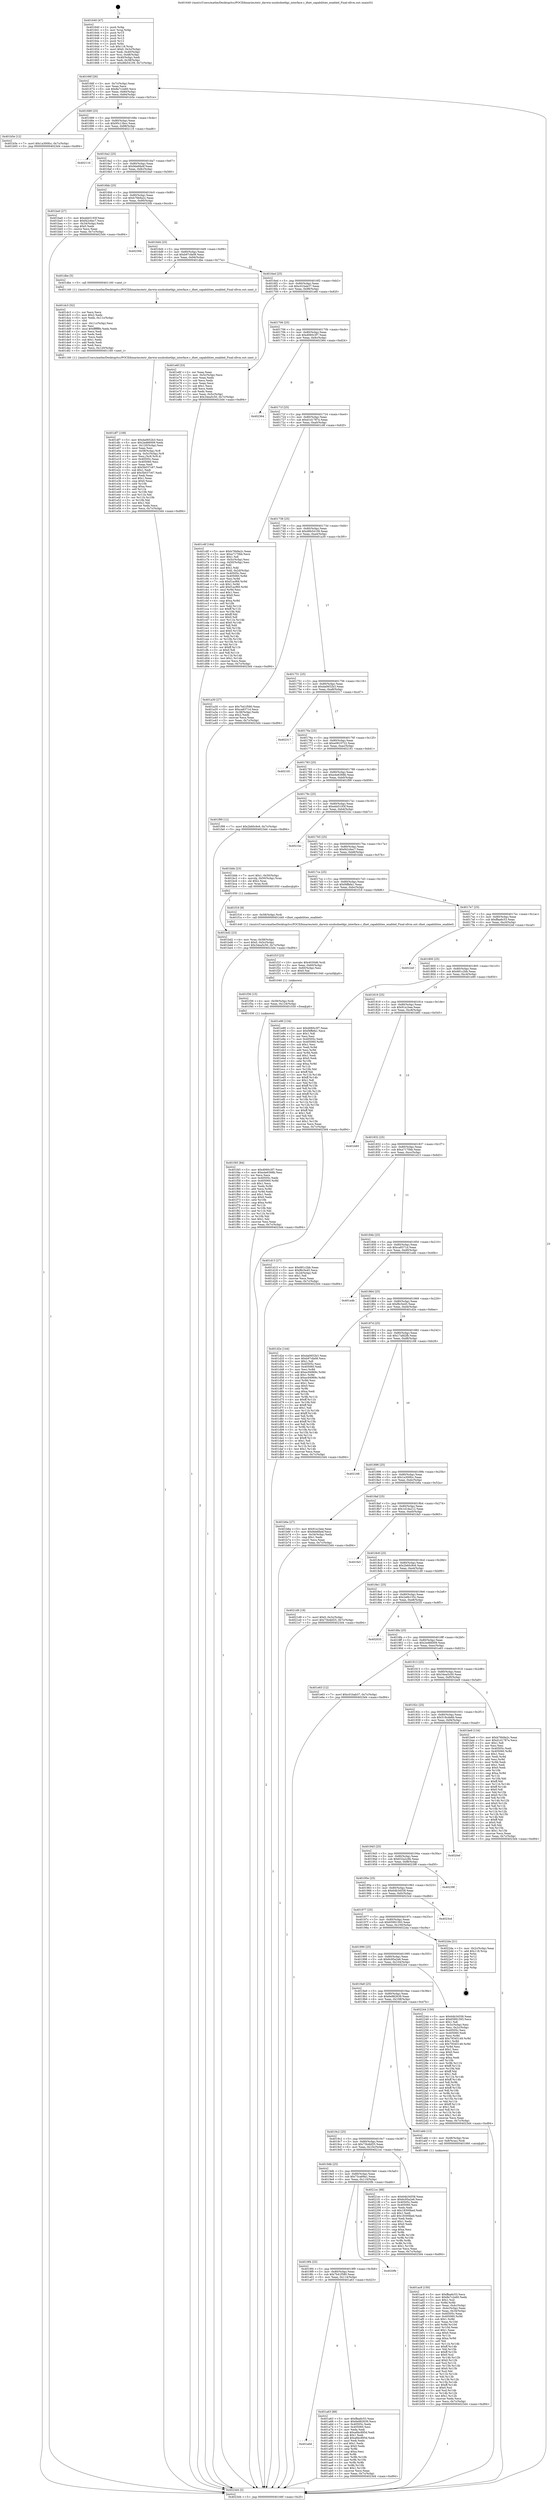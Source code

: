 digraph "0x401640" {
  label = "0x401640 (/mnt/c/Users/mathe/Desktop/tcc/POCII/binaries/extr_darwin-xnubsdnetkpi_interface.c_ifnet_capabilities_enabled_Final-ollvm.out::main(0))"
  labelloc = "t"
  node[shape=record]

  Entry [label="",width=0.3,height=0.3,shape=circle,fillcolor=black,style=filled]
  "0x40166f" [label="{
     0x40166f [26]\l
     | [instrs]\l
     &nbsp;&nbsp;0x40166f \<+3\>: mov -0x7c(%rbp),%eax\l
     &nbsp;&nbsp;0x401672 \<+2\>: mov %eax,%ecx\l
     &nbsp;&nbsp;0x401674 \<+6\>: sub $0x8e7c2e60,%ecx\l
     &nbsp;&nbsp;0x40167a \<+3\>: mov %eax,-0x80(%rbp)\l
     &nbsp;&nbsp;0x40167d \<+6\>: mov %ecx,-0x84(%rbp)\l
     &nbsp;&nbsp;0x401683 \<+6\>: je 0000000000401b5e \<main+0x51e\>\l
  }"]
  "0x401b5e" [label="{
     0x401b5e [12]\l
     | [instrs]\l
     &nbsp;&nbsp;0x401b5e \<+7\>: movl $0x1a300fcc,-0x7c(%rbp)\l
     &nbsp;&nbsp;0x401b65 \<+5\>: jmp 00000000004023d4 \<main+0xd94\>\l
  }"]
  "0x401689" [label="{
     0x401689 [25]\l
     | [instrs]\l
     &nbsp;&nbsp;0x401689 \<+5\>: jmp 000000000040168e \<main+0x4e\>\l
     &nbsp;&nbsp;0x40168e \<+3\>: mov -0x80(%rbp),%eax\l
     &nbsp;&nbsp;0x401691 \<+5\>: sub $0x95c13bcc,%eax\l
     &nbsp;&nbsp;0x401696 \<+6\>: mov %eax,-0x88(%rbp)\l
     &nbsp;&nbsp;0x40169c \<+6\>: je 0000000000402116 \<main+0xad6\>\l
  }"]
  Exit [label="",width=0.3,height=0.3,shape=circle,fillcolor=black,style=filled,peripheries=2]
  "0x402116" [label="{
     0x402116\l
  }", style=dashed]
  "0x4016a2" [label="{
     0x4016a2 [25]\l
     | [instrs]\l
     &nbsp;&nbsp;0x4016a2 \<+5\>: jmp 00000000004016a7 \<main+0x67\>\l
     &nbsp;&nbsp;0x4016a7 \<+3\>: mov -0x80(%rbp),%eax\l
     &nbsp;&nbsp;0x4016aa \<+5\>: sub $0x9de6fa4f,%eax\l
     &nbsp;&nbsp;0x4016af \<+6\>: mov %eax,-0x8c(%rbp)\l
     &nbsp;&nbsp;0x4016b5 \<+6\>: je 0000000000401ba0 \<main+0x560\>\l
  }"]
  "0x401f45" [label="{
     0x401f45 [84]\l
     | [instrs]\l
     &nbsp;&nbsp;0x401f45 \<+5\>: mov $0xd060c3f7,%eax\l
     &nbsp;&nbsp;0x401f4a \<+5\>: mov $0xe4e6368b,%esi\l
     &nbsp;&nbsp;0x401f4f \<+2\>: xor %ecx,%ecx\l
     &nbsp;&nbsp;0x401f51 \<+7\>: mov 0x40505c,%edx\l
     &nbsp;&nbsp;0x401f58 \<+8\>: mov 0x405060,%r8d\l
     &nbsp;&nbsp;0x401f60 \<+3\>: sub $0x1,%ecx\l
     &nbsp;&nbsp;0x401f63 \<+3\>: mov %edx,%r9d\l
     &nbsp;&nbsp;0x401f66 \<+3\>: add %ecx,%r9d\l
     &nbsp;&nbsp;0x401f69 \<+4\>: imul %r9d,%edx\l
     &nbsp;&nbsp;0x401f6d \<+3\>: and $0x1,%edx\l
     &nbsp;&nbsp;0x401f70 \<+3\>: cmp $0x0,%edx\l
     &nbsp;&nbsp;0x401f73 \<+4\>: sete %r10b\l
     &nbsp;&nbsp;0x401f77 \<+4\>: cmp $0xa,%r8d\l
     &nbsp;&nbsp;0x401f7b \<+4\>: setl %r11b\l
     &nbsp;&nbsp;0x401f7f \<+3\>: mov %r10b,%bl\l
     &nbsp;&nbsp;0x401f82 \<+3\>: and %r11b,%bl\l
     &nbsp;&nbsp;0x401f85 \<+3\>: xor %r11b,%r10b\l
     &nbsp;&nbsp;0x401f88 \<+3\>: or %r10b,%bl\l
     &nbsp;&nbsp;0x401f8b \<+3\>: test $0x1,%bl\l
     &nbsp;&nbsp;0x401f8e \<+3\>: cmovne %esi,%eax\l
     &nbsp;&nbsp;0x401f91 \<+3\>: mov %eax,-0x7c(%rbp)\l
     &nbsp;&nbsp;0x401f94 \<+5\>: jmp 00000000004023d4 \<main+0xd94\>\l
  }"]
  "0x401ba0" [label="{
     0x401ba0 [27]\l
     | [instrs]\l
     &nbsp;&nbsp;0x401ba0 \<+5\>: mov $0xebb5193f,%eax\l
     &nbsp;&nbsp;0x401ba5 \<+5\>: mov $0xf42c6ec7,%ecx\l
     &nbsp;&nbsp;0x401baa \<+3\>: mov -0x34(%rbp),%edx\l
     &nbsp;&nbsp;0x401bad \<+3\>: cmp $0x0,%edx\l
     &nbsp;&nbsp;0x401bb0 \<+3\>: cmove %ecx,%eax\l
     &nbsp;&nbsp;0x401bb3 \<+3\>: mov %eax,-0x7c(%rbp)\l
     &nbsp;&nbsp;0x401bb6 \<+5\>: jmp 00000000004023d4 \<main+0xd94\>\l
  }"]
  "0x4016bb" [label="{
     0x4016bb [25]\l
     | [instrs]\l
     &nbsp;&nbsp;0x4016bb \<+5\>: jmp 00000000004016c0 \<main+0x80\>\l
     &nbsp;&nbsp;0x4016c0 \<+3\>: mov -0x80(%rbp),%eax\l
     &nbsp;&nbsp;0x4016c3 \<+5\>: sub $0xb76b9a2c,%eax\l
     &nbsp;&nbsp;0x4016c8 \<+6\>: mov %eax,-0x90(%rbp)\l
     &nbsp;&nbsp;0x4016ce \<+6\>: je 000000000040230b \<main+0xccb\>\l
  }"]
  "0x401f36" [label="{
     0x401f36 [15]\l
     | [instrs]\l
     &nbsp;&nbsp;0x401f36 \<+4\>: mov -0x58(%rbp),%rdi\l
     &nbsp;&nbsp;0x401f3a \<+6\>: mov %eax,-0x124(%rbp)\l
     &nbsp;&nbsp;0x401f40 \<+5\>: call 0000000000401030 \<free@plt\>\l
     | [calls]\l
     &nbsp;&nbsp;0x401030 \{1\} (unknown)\l
  }"]
  "0x40230b" [label="{
     0x40230b\l
  }", style=dashed]
  "0x4016d4" [label="{
     0x4016d4 [25]\l
     | [instrs]\l
     &nbsp;&nbsp;0x4016d4 \<+5\>: jmp 00000000004016d9 \<main+0x99\>\l
     &nbsp;&nbsp;0x4016d9 \<+3\>: mov -0x80(%rbp),%eax\l
     &nbsp;&nbsp;0x4016dc \<+5\>: sub $0xb97cfa08,%eax\l
     &nbsp;&nbsp;0x4016e1 \<+6\>: mov %eax,-0x94(%rbp)\l
     &nbsp;&nbsp;0x4016e7 \<+6\>: je 0000000000401dbe \<main+0x77e\>\l
  }"]
  "0x401f1f" [label="{
     0x401f1f [23]\l
     | [instrs]\l
     &nbsp;&nbsp;0x401f1f \<+10\>: movabs $0x4030d6,%rdi\l
     &nbsp;&nbsp;0x401f29 \<+3\>: mov %eax,-0x60(%rbp)\l
     &nbsp;&nbsp;0x401f2c \<+3\>: mov -0x60(%rbp),%esi\l
     &nbsp;&nbsp;0x401f2f \<+2\>: mov $0x0,%al\l
     &nbsp;&nbsp;0x401f31 \<+5\>: call 0000000000401040 \<printf@plt\>\l
     | [calls]\l
     &nbsp;&nbsp;0x401040 \{1\} (unknown)\l
  }"]
  "0x401dbe" [label="{
     0x401dbe [5]\l
     | [instrs]\l
     &nbsp;&nbsp;0x401dbe \<+5\>: call 0000000000401160 \<next_i\>\l
     | [calls]\l
     &nbsp;&nbsp;0x401160 \{1\} (/mnt/c/Users/mathe/Desktop/tcc/POCII/binaries/extr_darwin-xnubsdnetkpi_interface.c_ifnet_capabilities_enabled_Final-ollvm.out::next_i)\l
  }"]
  "0x4016ed" [label="{
     0x4016ed [25]\l
     | [instrs]\l
     &nbsp;&nbsp;0x4016ed \<+5\>: jmp 00000000004016f2 \<main+0xb2\>\l
     &nbsp;&nbsp;0x4016f2 \<+3\>: mov -0x80(%rbp),%eax\l
     &nbsp;&nbsp;0x4016f5 \<+5\>: sub $0xc01bab37,%eax\l
     &nbsp;&nbsp;0x4016fa \<+6\>: mov %eax,-0x98(%rbp)\l
     &nbsp;&nbsp;0x401700 \<+6\>: je 0000000000401e6f \<main+0x82f\>\l
  }"]
  "0x401df7" [label="{
     0x401df7 [108]\l
     | [instrs]\l
     &nbsp;&nbsp;0x401df7 \<+5\>: mov $0xda0652b3,%ecx\l
     &nbsp;&nbsp;0x401dfc \<+5\>: mov $0x2ed66009,%edx\l
     &nbsp;&nbsp;0x401e01 \<+6\>: mov -0x120(%rbp),%esi\l
     &nbsp;&nbsp;0x401e07 \<+3\>: imul %eax,%esi\l
     &nbsp;&nbsp;0x401e0a \<+4\>: mov -0x58(%rbp),%r8\l
     &nbsp;&nbsp;0x401e0e \<+4\>: movslq -0x5c(%rbp),%r9\l
     &nbsp;&nbsp;0x401e12 \<+4\>: mov %esi,(%r8,%r9,4)\l
     &nbsp;&nbsp;0x401e16 \<+7\>: mov 0x40505c,%eax\l
     &nbsp;&nbsp;0x401e1d \<+7\>: mov 0x405060,%esi\l
     &nbsp;&nbsp;0x401e24 \<+2\>: mov %eax,%edi\l
     &nbsp;&nbsp;0x401e26 \<+6\>: sub $0x5b037c67,%edi\l
     &nbsp;&nbsp;0x401e2c \<+3\>: sub $0x1,%edi\l
     &nbsp;&nbsp;0x401e2f \<+6\>: add $0x5b037c67,%edi\l
     &nbsp;&nbsp;0x401e35 \<+3\>: imul %edi,%eax\l
     &nbsp;&nbsp;0x401e38 \<+3\>: and $0x1,%eax\l
     &nbsp;&nbsp;0x401e3b \<+3\>: cmp $0x0,%eax\l
     &nbsp;&nbsp;0x401e3e \<+4\>: sete %r10b\l
     &nbsp;&nbsp;0x401e42 \<+3\>: cmp $0xa,%esi\l
     &nbsp;&nbsp;0x401e45 \<+4\>: setl %r11b\l
     &nbsp;&nbsp;0x401e49 \<+3\>: mov %r10b,%bl\l
     &nbsp;&nbsp;0x401e4c \<+3\>: and %r11b,%bl\l
     &nbsp;&nbsp;0x401e4f \<+3\>: xor %r11b,%r10b\l
     &nbsp;&nbsp;0x401e52 \<+3\>: or %r10b,%bl\l
     &nbsp;&nbsp;0x401e55 \<+3\>: test $0x1,%bl\l
     &nbsp;&nbsp;0x401e58 \<+3\>: cmovne %edx,%ecx\l
     &nbsp;&nbsp;0x401e5b \<+3\>: mov %ecx,-0x7c(%rbp)\l
     &nbsp;&nbsp;0x401e5e \<+5\>: jmp 00000000004023d4 \<main+0xd94\>\l
  }"]
  "0x401e6f" [label="{
     0x401e6f [33]\l
     | [instrs]\l
     &nbsp;&nbsp;0x401e6f \<+2\>: xor %eax,%eax\l
     &nbsp;&nbsp;0x401e71 \<+3\>: mov -0x5c(%rbp),%ecx\l
     &nbsp;&nbsp;0x401e74 \<+2\>: mov %eax,%edx\l
     &nbsp;&nbsp;0x401e76 \<+2\>: sub %ecx,%edx\l
     &nbsp;&nbsp;0x401e78 \<+2\>: mov %eax,%ecx\l
     &nbsp;&nbsp;0x401e7a \<+3\>: sub $0x1,%ecx\l
     &nbsp;&nbsp;0x401e7d \<+2\>: add %ecx,%edx\l
     &nbsp;&nbsp;0x401e7f \<+2\>: sub %edx,%eax\l
     &nbsp;&nbsp;0x401e81 \<+3\>: mov %eax,-0x5c(%rbp)\l
     &nbsp;&nbsp;0x401e84 \<+7\>: movl $0x34ea5c50,-0x7c(%rbp)\l
     &nbsp;&nbsp;0x401e8b \<+5\>: jmp 00000000004023d4 \<main+0xd94\>\l
  }"]
  "0x401706" [label="{
     0x401706 [25]\l
     | [instrs]\l
     &nbsp;&nbsp;0x401706 \<+5\>: jmp 000000000040170b \<main+0xcb\>\l
     &nbsp;&nbsp;0x40170b \<+3\>: mov -0x80(%rbp),%eax\l
     &nbsp;&nbsp;0x40170e \<+5\>: sub $0xd060c3f7,%eax\l
     &nbsp;&nbsp;0x401713 \<+6\>: mov %eax,-0x9c(%rbp)\l
     &nbsp;&nbsp;0x401719 \<+6\>: je 0000000000402364 \<main+0xd24\>\l
  }"]
  "0x401dc3" [label="{
     0x401dc3 [52]\l
     | [instrs]\l
     &nbsp;&nbsp;0x401dc3 \<+2\>: xor %ecx,%ecx\l
     &nbsp;&nbsp;0x401dc5 \<+5\>: mov $0x2,%edx\l
     &nbsp;&nbsp;0x401dca \<+6\>: mov %edx,-0x11c(%rbp)\l
     &nbsp;&nbsp;0x401dd0 \<+1\>: cltd\l
     &nbsp;&nbsp;0x401dd1 \<+6\>: mov -0x11c(%rbp),%esi\l
     &nbsp;&nbsp;0x401dd7 \<+2\>: idiv %esi\l
     &nbsp;&nbsp;0x401dd9 \<+6\>: imul $0xfffffffe,%edx,%edx\l
     &nbsp;&nbsp;0x401ddf \<+2\>: mov %ecx,%edi\l
     &nbsp;&nbsp;0x401de1 \<+2\>: sub %edx,%edi\l
     &nbsp;&nbsp;0x401de3 \<+2\>: mov %ecx,%edx\l
     &nbsp;&nbsp;0x401de5 \<+3\>: sub $0x1,%edx\l
     &nbsp;&nbsp;0x401de8 \<+2\>: add %edx,%edi\l
     &nbsp;&nbsp;0x401dea \<+2\>: sub %edi,%ecx\l
     &nbsp;&nbsp;0x401dec \<+6\>: mov %ecx,-0x120(%rbp)\l
     &nbsp;&nbsp;0x401df2 \<+5\>: call 0000000000401160 \<next_i\>\l
     | [calls]\l
     &nbsp;&nbsp;0x401160 \{1\} (/mnt/c/Users/mathe/Desktop/tcc/POCII/binaries/extr_darwin-xnubsdnetkpi_interface.c_ifnet_capabilities_enabled_Final-ollvm.out::next_i)\l
  }"]
  "0x402364" [label="{
     0x402364\l
  }", style=dashed]
  "0x40171f" [label="{
     0x40171f [25]\l
     | [instrs]\l
     &nbsp;&nbsp;0x40171f \<+5\>: jmp 0000000000401724 \<main+0xe4\>\l
     &nbsp;&nbsp;0x401724 \<+3\>: mov -0x80(%rbp),%eax\l
     &nbsp;&nbsp;0x401727 \<+5\>: sub $0xd1d1787e,%eax\l
     &nbsp;&nbsp;0x40172c \<+6\>: mov %eax,-0xa0(%rbp)\l
     &nbsp;&nbsp;0x401732 \<+6\>: je 0000000000401c6f \<main+0x62f\>\l
  }"]
  "0x401bd2" [label="{
     0x401bd2 [23]\l
     | [instrs]\l
     &nbsp;&nbsp;0x401bd2 \<+4\>: mov %rax,-0x58(%rbp)\l
     &nbsp;&nbsp;0x401bd6 \<+7\>: movl $0x0,-0x5c(%rbp)\l
     &nbsp;&nbsp;0x401bdd \<+7\>: movl $0x34ea5c50,-0x7c(%rbp)\l
     &nbsp;&nbsp;0x401be4 \<+5\>: jmp 00000000004023d4 \<main+0xd94\>\l
  }"]
  "0x401c6f" [label="{
     0x401c6f [164]\l
     | [instrs]\l
     &nbsp;&nbsp;0x401c6f \<+5\>: mov $0xb76b9a2c,%eax\l
     &nbsp;&nbsp;0x401c74 \<+5\>: mov $0xa7170bb,%ecx\l
     &nbsp;&nbsp;0x401c79 \<+2\>: mov $0x1,%dl\l
     &nbsp;&nbsp;0x401c7b \<+3\>: mov -0x5c(%rbp),%esi\l
     &nbsp;&nbsp;0x401c7e \<+3\>: cmp -0x50(%rbp),%esi\l
     &nbsp;&nbsp;0x401c81 \<+4\>: setl %dil\l
     &nbsp;&nbsp;0x401c85 \<+4\>: and $0x1,%dil\l
     &nbsp;&nbsp;0x401c89 \<+4\>: mov %dil,-0x2d(%rbp)\l
     &nbsp;&nbsp;0x401c8d \<+7\>: mov 0x40505c,%esi\l
     &nbsp;&nbsp;0x401c94 \<+8\>: mov 0x405060,%r8d\l
     &nbsp;&nbsp;0x401c9c \<+3\>: mov %esi,%r9d\l
     &nbsp;&nbsp;0x401c9f \<+7\>: sub $0xf1acf69,%r9d\l
     &nbsp;&nbsp;0x401ca6 \<+4\>: sub $0x1,%r9d\l
     &nbsp;&nbsp;0x401caa \<+7\>: add $0xf1acf69,%r9d\l
     &nbsp;&nbsp;0x401cb1 \<+4\>: imul %r9d,%esi\l
     &nbsp;&nbsp;0x401cb5 \<+3\>: and $0x1,%esi\l
     &nbsp;&nbsp;0x401cb8 \<+3\>: cmp $0x0,%esi\l
     &nbsp;&nbsp;0x401cbb \<+4\>: sete %dil\l
     &nbsp;&nbsp;0x401cbf \<+4\>: cmp $0xa,%r8d\l
     &nbsp;&nbsp;0x401cc3 \<+4\>: setl %r10b\l
     &nbsp;&nbsp;0x401cc7 \<+3\>: mov %dil,%r11b\l
     &nbsp;&nbsp;0x401cca \<+4\>: xor $0xff,%r11b\l
     &nbsp;&nbsp;0x401cce \<+3\>: mov %r10b,%bl\l
     &nbsp;&nbsp;0x401cd1 \<+3\>: xor $0xff,%bl\l
     &nbsp;&nbsp;0x401cd4 \<+3\>: xor $0x0,%dl\l
     &nbsp;&nbsp;0x401cd7 \<+3\>: mov %r11b,%r14b\l
     &nbsp;&nbsp;0x401cda \<+4\>: and $0x0,%r14b\l
     &nbsp;&nbsp;0x401cde \<+3\>: and %dl,%dil\l
     &nbsp;&nbsp;0x401ce1 \<+3\>: mov %bl,%r15b\l
     &nbsp;&nbsp;0x401ce4 \<+4\>: and $0x0,%r15b\l
     &nbsp;&nbsp;0x401ce8 \<+3\>: and %dl,%r10b\l
     &nbsp;&nbsp;0x401ceb \<+3\>: or %dil,%r14b\l
     &nbsp;&nbsp;0x401cee \<+3\>: or %r10b,%r15b\l
     &nbsp;&nbsp;0x401cf1 \<+3\>: xor %r15b,%r14b\l
     &nbsp;&nbsp;0x401cf4 \<+3\>: or %bl,%r11b\l
     &nbsp;&nbsp;0x401cf7 \<+4\>: xor $0xff,%r11b\l
     &nbsp;&nbsp;0x401cfb \<+3\>: or $0x0,%dl\l
     &nbsp;&nbsp;0x401cfe \<+3\>: and %dl,%r11b\l
     &nbsp;&nbsp;0x401d01 \<+3\>: or %r11b,%r14b\l
     &nbsp;&nbsp;0x401d04 \<+4\>: test $0x1,%r14b\l
     &nbsp;&nbsp;0x401d08 \<+3\>: cmovne %ecx,%eax\l
     &nbsp;&nbsp;0x401d0b \<+3\>: mov %eax,-0x7c(%rbp)\l
     &nbsp;&nbsp;0x401d0e \<+5\>: jmp 00000000004023d4 \<main+0xd94\>\l
  }"]
  "0x401738" [label="{
     0x401738 [25]\l
     | [instrs]\l
     &nbsp;&nbsp;0x401738 \<+5\>: jmp 000000000040173d \<main+0xfd\>\l
     &nbsp;&nbsp;0x40173d \<+3\>: mov -0x80(%rbp),%eax\l
     &nbsp;&nbsp;0x401740 \<+5\>: sub $0xd6b54109,%eax\l
     &nbsp;&nbsp;0x401745 \<+6\>: mov %eax,-0xa4(%rbp)\l
     &nbsp;&nbsp;0x40174b \<+6\>: je 0000000000401a30 \<main+0x3f0\>\l
  }"]
  "0x401ac8" [label="{
     0x401ac8 [150]\l
     | [instrs]\l
     &nbsp;&nbsp;0x401ac8 \<+5\>: mov $0xffaa6c53,%ecx\l
     &nbsp;&nbsp;0x401acd \<+5\>: mov $0x8e7c2e60,%edx\l
     &nbsp;&nbsp;0x401ad2 \<+3\>: mov $0x1,%sil\l
     &nbsp;&nbsp;0x401ad5 \<+3\>: xor %r8d,%r8d\l
     &nbsp;&nbsp;0x401ad8 \<+3\>: mov %eax,-0x4c(%rbp)\l
     &nbsp;&nbsp;0x401adb \<+3\>: mov -0x4c(%rbp),%eax\l
     &nbsp;&nbsp;0x401ade \<+3\>: mov %eax,-0x34(%rbp)\l
     &nbsp;&nbsp;0x401ae1 \<+7\>: mov 0x40505c,%eax\l
     &nbsp;&nbsp;0x401ae8 \<+8\>: mov 0x405060,%r9d\l
     &nbsp;&nbsp;0x401af0 \<+4\>: sub $0x1,%r8d\l
     &nbsp;&nbsp;0x401af4 \<+3\>: mov %eax,%r10d\l
     &nbsp;&nbsp;0x401af7 \<+3\>: add %r8d,%r10d\l
     &nbsp;&nbsp;0x401afa \<+4\>: imul %r10d,%eax\l
     &nbsp;&nbsp;0x401afe \<+3\>: and $0x1,%eax\l
     &nbsp;&nbsp;0x401b01 \<+3\>: cmp $0x0,%eax\l
     &nbsp;&nbsp;0x401b04 \<+4\>: sete %r11b\l
     &nbsp;&nbsp;0x401b08 \<+4\>: cmp $0xa,%r9d\l
     &nbsp;&nbsp;0x401b0c \<+3\>: setl %bl\l
     &nbsp;&nbsp;0x401b0f \<+3\>: mov %r11b,%r14b\l
     &nbsp;&nbsp;0x401b12 \<+4\>: xor $0xff,%r14b\l
     &nbsp;&nbsp;0x401b16 \<+3\>: mov %bl,%r15b\l
     &nbsp;&nbsp;0x401b19 \<+4\>: xor $0xff,%r15b\l
     &nbsp;&nbsp;0x401b1d \<+4\>: xor $0x0,%sil\l
     &nbsp;&nbsp;0x401b21 \<+3\>: mov %r14b,%r12b\l
     &nbsp;&nbsp;0x401b24 \<+4\>: and $0x0,%r12b\l
     &nbsp;&nbsp;0x401b28 \<+3\>: and %sil,%r11b\l
     &nbsp;&nbsp;0x401b2b \<+3\>: mov %r15b,%r13b\l
     &nbsp;&nbsp;0x401b2e \<+4\>: and $0x0,%r13b\l
     &nbsp;&nbsp;0x401b32 \<+3\>: and %sil,%bl\l
     &nbsp;&nbsp;0x401b35 \<+3\>: or %r11b,%r12b\l
     &nbsp;&nbsp;0x401b38 \<+3\>: or %bl,%r13b\l
     &nbsp;&nbsp;0x401b3b \<+3\>: xor %r13b,%r12b\l
     &nbsp;&nbsp;0x401b3e \<+3\>: or %r15b,%r14b\l
     &nbsp;&nbsp;0x401b41 \<+4\>: xor $0xff,%r14b\l
     &nbsp;&nbsp;0x401b45 \<+4\>: or $0x0,%sil\l
     &nbsp;&nbsp;0x401b49 \<+3\>: and %sil,%r14b\l
     &nbsp;&nbsp;0x401b4c \<+3\>: or %r14b,%r12b\l
     &nbsp;&nbsp;0x401b4f \<+4\>: test $0x1,%r12b\l
     &nbsp;&nbsp;0x401b53 \<+3\>: cmovne %edx,%ecx\l
     &nbsp;&nbsp;0x401b56 \<+3\>: mov %ecx,-0x7c(%rbp)\l
     &nbsp;&nbsp;0x401b59 \<+5\>: jmp 00000000004023d4 \<main+0xd94\>\l
  }"]
  "0x401a30" [label="{
     0x401a30 [27]\l
     | [instrs]\l
     &nbsp;&nbsp;0x401a30 \<+5\>: mov $0x7b41f580,%eax\l
     &nbsp;&nbsp;0x401a35 \<+5\>: mov $0xca8371d,%ecx\l
     &nbsp;&nbsp;0x401a3a \<+3\>: mov -0x38(%rbp),%edx\l
     &nbsp;&nbsp;0x401a3d \<+3\>: cmp $0x2,%edx\l
     &nbsp;&nbsp;0x401a40 \<+3\>: cmovne %ecx,%eax\l
     &nbsp;&nbsp;0x401a43 \<+3\>: mov %eax,-0x7c(%rbp)\l
     &nbsp;&nbsp;0x401a46 \<+5\>: jmp 00000000004023d4 \<main+0xd94\>\l
  }"]
  "0x401751" [label="{
     0x401751 [25]\l
     | [instrs]\l
     &nbsp;&nbsp;0x401751 \<+5\>: jmp 0000000000401756 \<main+0x116\>\l
     &nbsp;&nbsp;0x401756 \<+3\>: mov -0x80(%rbp),%eax\l
     &nbsp;&nbsp;0x401759 \<+5\>: sub $0xda0652b3,%eax\l
     &nbsp;&nbsp;0x40175e \<+6\>: mov %eax,-0xa8(%rbp)\l
     &nbsp;&nbsp;0x401764 \<+6\>: je 0000000000402317 \<main+0xcd7\>\l
  }"]
  "0x4023d4" [label="{
     0x4023d4 [5]\l
     | [instrs]\l
     &nbsp;&nbsp;0x4023d4 \<+5\>: jmp 000000000040166f \<main+0x2f\>\l
  }"]
  "0x401640" [label="{
     0x401640 [47]\l
     | [instrs]\l
     &nbsp;&nbsp;0x401640 \<+1\>: push %rbp\l
     &nbsp;&nbsp;0x401641 \<+3\>: mov %rsp,%rbp\l
     &nbsp;&nbsp;0x401644 \<+2\>: push %r15\l
     &nbsp;&nbsp;0x401646 \<+2\>: push %r14\l
     &nbsp;&nbsp;0x401648 \<+2\>: push %r13\l
     &nbsp;&nbsp;0x40164a \<+2\>: push %r12\l
     &nbsp;&nbsp;0x40164c \<+1\>: push %rbx\l
     &nbsp;&nbsp;0x40164d \<+7\>: sub $0x118,%rsp\l
     &nbsp;&nbsp;0x401654 \<+7\>: movl $0x0,-0x3c(%rbp)\l
     &nbsp;&nbsp;0x40165b \<+3\>: mov %edi,-0x40(%rbp)\l
     &nbsp;&nbsp;0x40165e \<+4\>: mov %rsi,-0x48(%rbp)\l
     &nbsp;&nbsp;0x401662 \<+3\>: mov -0x40(%rbp),%edi\l
     &nbsp;&nbsp;0x401665 \<+3\>: mov %edi,-0x38(%rbp)\l
     &nbsp;&nbsp;0x401668 \<+7\>: movl $0xd6b54109,-0x7c(%rbp)\l
  }"]
  "0x401a0d" [label="{
     0x401a0d\l
  }", style=dashed]
  "0x402317" [label="{
     0x402317\l
  }", style=dashed]
  "0x40176a" [label="{
     0x40176a [25]\l
     | [instrs]\l
     &nbsp;&nbsp;0x40176a \<+5\>: jmp 000000000040176f \<main+0x12f\>\l
     &nbsp;&nbsp;0x40176f \<+3\>: mov -0x80(%rbp),%eax\l
     &nbsp;&nbsp;0x401772 \<+5\>: sub $0xe0810722,%eax\l
     &nbsp;&nbsp;0x401777 \<+6\>: mov %eax,-0xac(%rbp)\l
     &nbsp;&nbsp;0x40177d \<+6\>: je 0000000000402181 \<main+0xb41\>\l
  }"]
  "0x401a63" [label="{
     0x401a63 [88]\l
     | [instrs]\l
     &nbsp;&nbsp;0x401a63 \<+5\>: mov $0xffaa6c53,%eax\l
     &nbsp;&nbsp;0x401a68 \<+5\>: mov $0x6e982639,%ecx\l
     &nbsp;&nbsp;0x401a6d \<+7\>: mov 0x40505c,%edx\l
     &nbsp;&nbsp;0x401a74 \<+7\>: mov 0x405060,%esi\l
     &nbsp;&nbsp;0x401a7b \<+2\>: mov %edx,%edi\l
     &nbsp;&nbsp;0x401a7d \<+6\>: sub $0xa6bc895d,%edi\l
     &nbsp;&nbsp;0x401a83 \<+3\>: sub $0x1,%edi\l
     &nbsp;&nbsp;0x401a86 \<+6\>: add $0xa6bc895d,%edi\l
     &nbsp;&nbsp;0x401a8c \<+3\>: imul %edi,%edx\l
     &nbsp;&nbsp;0x401a8f \<+3\>: and $0x1,%edx\l
     &nbsp;&nbsp;0x401a92 \<+3\>: cmp $0x0,%edx\l
     &nbsp;&nbsp;0x401a95 \<+4\>: sete %r8b\l
     &nbsp;&nbsp;0x401a99 \<+3\>: cmp $0xa,%esi\l
     &nbsp;&nbsp;0x401a9c \<+4\>: setl %r9b\l
     &nbsp;&nbsp;0x401aa0 \<+3\>: mov %r8b,%r10b\l
     &nbsp;&nbsp;0x401aa3 \<+3\>: and %r9b,%r10b\l
     &nbsp;&nbsp;0x401aa6 \<+3\>: xor %r9b,%r8b\l
     &nbsp;&nbsp;0x401aa9 \<+3\>: or %r8b,%r10b\l
     &nbsp;&nbsp;0x401aac \<+4\>: test $0x1,%r10b\l
     &nbsp;&nbsp;0x401ab0 \<+3\>: cmovne %ecx,%eax\l
     &nbsp;&nbsp;0x401ab3 \<+3\>: mov %eax,-0x7c(%rbp)\l
     &nbsp;&nbsp;0x401ab6 \<+5\>: jmp 00000000004023d4 \<main+0xd94\>\l
  }"]
  "0x402181" [label="{
     0x402181\l
  }", style=dashed]
  "0x401783" [label="{
     0x401783 [25]\l
     | [instrs]\l
     &nbsp;&nbsp;0x401783 \<+5\>: jmp 0000000000401788 \<main+0x148\>\l
     &nbsp;&nbsp;0x401788 \<+3\>: mov -0x80(%rbp),%eax\l
     &nbsp;&nbsp;0x40178b \<+5\>: sub $0xe4e6368b,%eax\l
     &nbsp;&nbsp;0x401790 \<+6\>: mov %eax,-0xb0(%rbp)\l
     &nbsp;&nbsp;0x401796 \<+6\>: je 0000000000401f99 \<main+0x959\>\l
  }"]
  "0x4019f4" [label="{
     0x4019f4 [25]\l
     | [instrs]\l
     &nbsp;&nbsp;0x4019f4 \<+5\>: jmp 00000000004019f9 \<main+0x3b9\>\l
     &nbsp;&nbsp;0x4019f9 \<+3\>: mov -0x80(%rbp),%eax\l
     &nbsp;&nbsp;0x4019fc \<+5\>: sub $0x7b41f580,%eax\l
     &nbsp;&nbsp;0x401a01 \<+6\>: mov %eax,-0x114(%rbp)\l
     &nbsp;&nbsp;0x401a07 \<+6\>: je 0000000000401a63 \<main+0x423\>\l
  }"]
  "0x401f99" [label="{
     0x401f99 [12]\l
     | [instrs]\l
     &nbsp;&nbsp;0x401f99 \<+7\>: movl $0x2b60c9c6,-0x7c(%rbp)\l
     &nbsp;&nbsp;0x401fa0 \<+5\>: jmp 00000000004023d4 \<main+0xd94\>\l
  }"]
  "0x40179c" [label="{
     0x40179c [25]\l
     | [instrs]\l
     &nbsp;&nbsp;0x40179c \<+5\>: jmp 00000000004017a1 \<main+0x161\>\l
     &nbsp;&nbsp;0x4017a1 \<+3\>: mov -0x80(%rbp),%eax\l
     &nbsp;&nbsp;0x4017a4 \<+5\>: sub $0xebb5193f,%eax\l
     &nbsp;&nbsp;0x4017a9 \<+6\>: mov %eax,-0xb4(%rbp)\l
     &nbsp;&nbsp;0x4017af \<+6\>: je 00000000004021bc \<main+0xb7c\>\l
  }"]
  "0x4020fb" [label="{
     0x4020fb\l
  }", style=dashed]
  "0x4021bc" [label="{
     0x4021bc\l
  }", style=dashed]
  "0x4017b5" [label="{
     0x4017b5 [25]\l
     | [instrs]\l
     &nbsp;&nbsp;0x4017b5 \<+5\>: jmp 00000000004017ba \<main+0x17a\>\l
     &nbsp;&nbsp;0x4017ba \<+3\>: mov -0x80(%rbp),%eax\l
     &nbsp;&nbsp;0x4017bd \<+5\>: sub $0xf42c6ec7,%eax\l
     &nbsp;&nbsp;0x4017c2 \<+6\>: mov %eax,-0xb8(%rbp)\l
     &nbsp;&nbsp;0x4017c8 \<+6\>: je 0000000000401bbb \<main+0x57b\>\l
  }"]
  "0x4019db" [label="{
     0x4019db [25]\l
     | [instrs]\l
     &nbsp;&nbsp;0x4019db \<+5\>: jmp 00000000004019e0 \<main+0x3a0\>\l
     &nbsp;&nbsp;0x4019e0 \<+3\>: mov -0x80(%rbp),%eax\l
     &nbsp;&nbsp;0x4019e3 \<+5\>: sub $0x73ca69a1,%eax\l
     &nbsp;&nbsp;0x4019e8 \<+6\>: mov %eax,-0x110(%rbp)\l
     &nbsp;&nbsp;0x4019ee \<+6\>: je 00000000004020fb \<main+0xabb\>\l
  }"]
  "0x401bbb" [label="{
     0x401bbb [23]\l
     | [instrs]\l
     &nbsp;&nbsp;0x401bbb \<+7\>: movl $0x1,-0x50(%rbp)\l
     &nbsp;&nbsp;0x401bc2 \<+4\>: movslq -0x50(%rbp),%rax\l
     &nbsp;&nbsp;0x401bc6 \<+4\>: shl $0x2,%rax\l
     &nbsp;&nbsp;0x401bca \<+3\>: mov %rax,%rdi\l
     &nbsp;&nbsp;0x401bcd \<+5\>: call 0000000000401050 \<malloc@plt\>\l
     | [calls]\l
     &nbsp;&nbsp;0x401050 \{1\} (unknown)\l
  }"]
  "0x4017ce" [label="{
     0x4017ce [25]\l
     | [instrs]\l
     &nbsp;&nbsp;0x4017ce \<+5\>: jmp 00000000004017d3 \<main+0x193\>\l
     &nbsp;&nbsp;0x4017d3 \<+3\>: mov -0x80(%rbp),%eax\l
     &nbsp;&nbsp;0x4017d6 \<+5\>: sub $0xf4ffefa1,%eax\l
     &nbsp;&nbsp;0x4017db \<+6\>: mov %eax,-0xbc(%rbp)\l
     &nbsp;&nbsp;0x4017e1 \<+6\>: je 0000000000401f16 \<main+0x8d6\>\l
  }"]
  "0x4021ec" [label="{
     0x4021ec [88]\l
     | [instrs]\l
     &nbsp;&nbsp;0x4021ec \<+5\>: mov $0x64b34558,%eax\l
     &nbsp;&nbsp;0x4021f1 \<+5\>: mov $0x6c95a2e6,%ecx\l
     &nbsp;&nbsp;0x4021f6 \<+7\>: mov 0x40505c,%edx\l
     &nbsp;&nbsp;0x4021fd \<+7\>: mov 0x405060,%esi\l
     &nbsp;&nbsp;0x402204 \<+2\>: mov %edx,%edi\l
     &nbsp;&nbsp;0x402206 \<+6\>: sub $0x18300bed,%edi\l
     &nbsp;&nbsp;0x40220c \<+3\>: sub $0x1,%edi\l
     &nbsp;&nbsp;0x40220f \<+6\>: add $0x18300bed,%edi\l
     &nbsp;&nbsp;0x402215 \<+3\>: imul %edi,%edx\l
     &nbsp;&nbsp;0x402218 \<+3\>: and $0x1,%edx\l
     &nbsp;&nbsp;0x40221b \<+3\>: cmp $0x0,%edx\l
     &nbsp;&nbsp;0x40221e \<+4\>: sete %r8b\l
     &nbsp;&nbsp;0x402222 \<+3\>: cmp $0xa,%esi\l
     &nbsp;&nbsp;0x402225 \<+4\>: setl %r9b\l
     &nbsp;&nbsp;0x402229 \<+3\>: mov %r8b,%r10b\l
     &nbsp;&nbsp;0x40222c \<+3\>: and %r9b,%r10b\l
     &nbsp;&nbsp;0x40222f \<+3\>: xor %r9b,%r8b\l
     &nbsp;&nbsp;0x402232 \<+3\>: or %r8b,%r10b\l
     &nbsp;&nbsp;0x402235 \<+4\>: test $0x1,%r10b\l
     &nbsp;&nbsp;0x402239 \<+3\>: cmovne %ecx,%eax\l
     &nbsp;&nbsp;0x40223c \<+3\>: mov %eax,-0x7c(%rbp)\l
     &nbsp;&nbsp;0x40223f \<+5\>: jmp 00000000004023d4 \<main+0xd94\>\l
  }"]
  "0x401f16" [label="{
     0x401f16 [9]\l
     | [instrs]\l
     &nbsp;&nbsp;0x401f16 \<+4\>: mov -0x58(%rbp),%rdi\l
     &nbsp;&nbsp;0x401f1a \<+5\>: call 0000000000401440 \<ifnet_capabilities_enabled\>\l
     | [calls]\l
     &nbsp;&nbsp;0x401440 \{1\} (/mnt/c/Users/mathe/Desktop/tcc/POCII/binaries/extr_darwin-xnubsdnetkpi_interface.c_ifnet_capabilities_enabled_Final-ollvm.out::ifnet_capabilities_enabled)\l
  }"]
  "0x4017e7" [label="{
     0x4017e7 [25]\l
     | [instrs]\l
     &nbsp;&nbsp;0x4017e7 \<+5\>: jmp 00000000004017ec \<main+0x1ac\>\l
     &nbsp;&nbsp;0x4017ec \<+3\>: mov -0x80(%rbp),%eax\l
     &nbsp;&nbsp;0x4017ef \<+5\>: sub $0xffaa6c53,%eax\l
     &nbsp;&nbsp;0x4017f4 \<+6\>: mov %eax,-0xc0(%rbp)\l
     &nbsp;&nbsp;0x4017fa \<+6\>: je 00000000004022ef \<main+0xcaf\>\l
  }"]
  "0x4019c2" [label="{
     0x4019c2 [25]\l
     | [instrs]\l
     &nbsp;&nbsp;0x4019c2 \<+5\>: jmp 00000000004019c7 \<main+0x387\>\l
     &nbsp;&nbsp;0x4019c7 \<+3\>: mov -0x80(%rbp),%eax\l
     &nbsp;&nbsp;0x4019ca \<+5\>: sub $0x73b4bf25,%eax\l
     &nbsp;&nbsp;0x4019cf \<+6\>: mov %eax,-0x10c(%rbp)\l
     &nbsp;&nbsp;0x4019d5 \<+6\>: je 00000000004021ec \<main+0xbac\>\l
  }"]
  "0x4022ef" [label="{
     0x4022ef\l
  }", style=dashed]
  "0x401800" [label="{
     0x401800 [25]\l
     | [instrs]\l
     &nbsp;&nbsp;0x401800 \<+5\>: jmp 0000000000401805 \<main+0x1c5\>\l
     &nbsp;&nbsp;0x401805 \<+3\>: mov -0x80(%rbp),%eax\l
     &nbsp;&nbsp;0x401808 \<+5\>: sub $0x681c2bb,%eax\l
     &nbsp;&nbsp;0x40180d \<+6\>: mov %eax,-0xc4(%rbp)\l
     &nbsp;&nbsp;0x401813 \<+6\>: je 0000000000401e90 \<main+0x850\>\l
  }"]
  "0x401abb" [label="{
     0x401abb [13]\l
     | [instrs]\l
     &nbsp;&nbsp;0x401abb \<+4\>: mov -0x48(%rbp),%rax\l
     &nbsp;&nbsp;0x401abf \<+4\>: mov 0x8(%rax),%rdi\l
     &nbsp;&nbsp;0x401ac3 \<+5\>: call 0000000000401060 \<atoi@plt\>\l
     | [calls]\l
     &nbsp;&nbsp;0x401060 \{1\} (unknown)\l
  }"]
  "0x401e90" [label="{
     0x401e90 [134]\l
     | [instrs]\l
     &nbsp;&nbsp;0x401e90 \<+5\>: mov $0xd060c3f7,%eax\l
     &nbsp;&nbsp;0x401e95 \<+5\>: mov $0xf4ffefa1,%ecx\l
     &nbsp;&nbsp;0x401e9a \<+2\>: mov $0x1,%dl\l
     &nbsp;&nbsp;0x401e9c \<+2\>: xor %esi,%esi\l
     &nbsp;&nbsp;0x401e9e \<+7\>: mov 0x40505c,%edi\l
     &nbsp;&nbsp;0x401ea5 \<+8\>: mov 0x405060,%r8d\l
     &nbsp;&nbsp;0x401ead \<+3\>: sub $0x1,%esi\l
     &nbsp;&nbsp;0x401eb0 \<+3\>: mov %edi,%r9d\l
     &nbsp;&nbsp;0x401eb3 \<+3\>: add %esi,%r9d\l
     &nbsp;&nbsp;0x401eb6 \<+4\>: imul %r9d,%edi\l
     &nbsp;&nbsp;0x401eba \<+3\>: and $0x1,%edi\l
     &nbsp;&nbsp;0x401ebd \<+3\>: cmp $0x0,%edi\l
     &nbsp;&nbsp;0x401ec0 \<+4\>: sete %r10b\l
     &nbsp;&nbsp;0x401ec4 \<+4\>: cmp $0xa,%r8d\l
     &nbsp;&nbsp;0x401ec8 \<+4\>: setl %r11b\l
     &nbsp;&nbsp;0x401ecc \<+3\>: mov %r10b,%bl\l
     &nbsp;&nbsp;0x401ecf \<+3\>: xor $0xff,%bl\l
     &nbsp;&nbsp;0x401ed2 \<+3\>: mov %r11b,%r14b\l
     &nbsp;&nbsp;0x401ed5 \<+4\>: xor $0xff,%r14b\l
     &nbsp;&nbsp;0x401ed9 \<+3\>: xor $0x1,%dl\l
     &nbsp;&nbsp;0x401edc \<+3\>: mov %bl,%r15b\l
     &nbsp;&nbsp;0x401edf \<+4\>: and $0xff,%r15b\l
     &nbsp;&nbsp;0x401ee3 \<+3\>: and %dl,%r10b\l
     &nbsp;&nbsp;0x401ee6 \<+3\>: mov %r14b,%r12b\l
     &nbsp;&nbsp;0x401ee9 \<+4\>: and $0xff,%r12b\l
     &nbsp;&nbsp;0x401eed \<+3\>: and %dl,%r11b\l
     &nbsp;&nbsp;0x401ef0 \<+3\>: or %r10b,%r15b\l
     &nbsp;&nbsp;0x401ef3 \<+3\>: or %r11b,%r12b\l
     &nbsp;&nbsp;0x401ef6 \<+3\>: xor %r12b,%r15b\l
     &nbsp;&nbsp;0x401ef9 \<+3\>: or %r14b,%bl\l
     &nbsp;&nbsp;0x401efc \<+3\>: xor $0xff,%bl\l
     &nbsp;&nbsp;0x401eff \<+3\>: or $0x1,%dl\l
     &nbsp;&nbsp;0x401f02 \<+2\>: and %dl,%bl\l
     &nbsp;&nbsp;0x401f04 \<+3\>: or %bl,%r15b\l
     &nbsp;&nbsp;0x401f07 \<+4\>: test $0x1,%r15b\l
     &nbsp;&nbsp;0x401f0b \<+3\>: cmovne %ecx,%eax\l
     &nbsp;&nbsp;0x401f0e \<+3\>: mov %eax,-0x7c(%rbp)\l
     &nbsp;&nbsp;0x401f11 \<+5\>: jmp 00000000004023d4 \<main+0xd94\>\l
  }"]
  "0x401819" [label="{
     0x401819 [25]\l
     | [instrs]\l
     &nbsp;&nbsp;0x401819 \<+5\>: jmp 000000000040181e \<main+0x1de\>\l
     &nbsp;&nbsp;0x40181e \<+3\>: mov -0x80(%rbp),%eax\l
     &nbsp;&nbsp;0x401821 \<+5\>: sub $0x91a1bee,%eax\l
     &nbsp;&nbsp;0x401826 \<+6\>: mov %eax,-0xc8(%rbp)\l
     &nbsp;&nbsp;0x40182c \<+6\>: je 0000000000401b85 \<main+0x545\>\l
  }"]
  "0x4019a9" [label="{
     0x4019a9 [25]\l
     | [instrs]\l
     &nbsp;&nbsp;0x4019a9 \<+5\>: jmp 00000000004019ae \<main+0x36e\>\l
     &nbsp;&nbsp;0x4019ae \<+3\>: mov -0x80(%rbp),%eax\l
     &nbsp;&nbsp;0x4019b1 \<+5\>: sub $0x6e982639,%eax\l
     &nbsp;&nbsp;0x4019b6 \<+6\>: mov %eax,-0x108(%rbp)\l
     &nbsp;&nbsp;0x4019bc \<+6\>: je 0000000000401abb \<main+0x47b\>\l
  }"]
  "0x401b85" [label="{
     0x401b85\l
  }", style=dashed]
  "0x401832" [label="{
     0x401832 [25]\l
     | [instrs]\l
     &nbsp;&nbsp;0x401832 \<+5\>: jmp 0000000000401837 \<main+0x1f7\>\l
     &nbsp;&nbsp;0x401837 \<+3\>: mov -0x80(%rbp),%eax\l
     &nbsp;&nbsp;0x40183a \<+5\>: sub $0xa7170bb,%eax\l
     &nbsp;&nbsp;0x40183f \<+6\>: mov %eax,-0xcc(%rbp)\l
     &nbsp;&nbsp;0x401845 \<+6\>: je 0000000000401d13 \<main+0x6d3\>\l
  }"]
  "0x402244" [label="{
     0x402244 [150]\l
     | [instrs]\l
     &nbsp;&nbsp;0x402244 \<+5\>: mov $0x64b34558,%eax\l
     &nbsp;&nbsp;0x402249 \<+5\>: mov $0x65991593,%ecx\l
     &nbsp;&nbsp;0x40224e \<+2\>: mov $0x1,%dl\l
     &nbsp;&nbsp;0x402250 \<+3\>: mov -0x3c(%rbp),%esi\l
     &nbsp;&nbsp;0x402253 \<+3\>: mov %esi,-0x2c(%rbp)\l
     &nbsp;&nbsp;0x402256 \<+7\>: mov 0x40505c,%esi\l
     &nbsp;&nbsp;0x40225d \<+7\>: mov 0x405060,%edi\l
     &nbsp;&nbsp;0x402264 \<+3\>: mov %esi,%r8d\l
     &nbsp;&nbsp;0x402267 \<+7\>: add $0x79345149,%r8d\l
     &nbsp;&nbsp;0x40226e \<+4\>: sub $0x1,%r8d\l
     &nbsp;&nbsp;0x402272 \<+7\>: sub $0x79345149,%r8d\l
     &nbsp;&nbsp;0x402279 \<+4\>: imul %r8d,%esi\l
     &nbsp;&nbsp;0x40227d \<+3\>: and $0x1,%esi\l
     &nbsp;&nbsp;0x402280 \<+3\>: cmp $0x0,%esi\l
     &nbsp;&nbsp;0x402283 \<+4\>: sete %r9b\l
     &nbsp;&nbsp;0x402287 \<+3\>: cmp $0xa,%edi\l
     &nbsp;&nbsp;0x40228a \<+4\>: setl %r10b\l
     &nbsp;&nbsp;0x40228e \<+3\>: mov %r9b,%r11b\l
     &nbsp;&nbsp;0x402291 \<+4\>: xor $0xff,%r11b\l
     &nbsp;&nbsp;0x402295 \<+3\>: mov %r10b,%bl\l
     &nbsp;&nbsp;0x402298 \<+3\>: xor $0xff,%bl\l
     &nbsp;&nbsp;0x40229b \<+3\>: xor $0x1,%dl\l
     &nbsp;&nbsp;0x40229e \<+3\>: mov %r11b,%r14b\l
     &nbsp;&nbsp;0x4022a1 \<+4\>: and $0xff,%r14b\l
     &nbsp;&nbsp;0x4022a5 \<+3\>: and %dl,%r9b\l
     &nbsp;&nbsp;0x4022a8 \<+3\>: mov %bl,%r15b\l
     &nbsp;&nbsp;0x4022ab \<+4\>: and $0xff,%r15b\l
     &nbsp;&nbsp;0x4022af \<+3\>: and %dl,%r10b\l
     &nbsp;&nbsp;0x4022b2 \<+3\>: or %r9b,%r14b\l
     &nbsp;&nbsp;0x4022b5 \<+3\>: or %r10b,%r15b\l
     &nbsp;&nbsp;0x4022b8 \<+3\>: xor %r15b,%r14b\l
     &nbsp;&nbsp;0x4022bb \<+3\>: or %bl,%r11b\l
     &nbsp;&nbsp;0x4022be \<+4\>: xor $0xff,%r11b\l
     &nbsp;&nbsp;0x4022c2 \<+3\>: or $0x1,%dl\l
     &nbsp;&nbsp;0x4022c5 \<+3\>: and %dl,%r11b\l
     &nbsp;&nbsp;0x4022c8 \<+3\>: or %r11b,%r14b\l
     &nbsp;&nbsp;0x4022cb \<+4\>: test $0x1,%r14b\l
     &nbsp;&nbsp;0x4022cf \<+3\>: cmovne %ecx,%eax\l
     &nbsp;&nbsp;0x4022d2 \<+3\>: mov %eax,-0x7c(%rbp)\l
     &nbsp;&nbsp;0x4022d5 \<+5\>: jmp 00000000004023d4 \<main+0xd94\>\l
  }"]
  "0x401d13" [label="{
     0x401d13 [27]\l
     | [instrs]\l
     &nbsp;&nbsp;0x401d13 \<+5\>: mov $0x681c2bb,%eax\l
     &nbsp;&nbsp;0x401d18 \<+5\>: mov $0xf6c5e45,%ecx\l
     &nbsp;&nbsp;0x401d1d \<+3\>: mov -0x2d(%rbp),%dl\l
     &nbsp;&nbsp;0x401d20 \<+3\>: test $0x1,%dl\l
     &nbsp;&nbsp;0x401d23 \<+3\>: cmovne %ecx,%eax\l
     &nbsp;&nbsp;0x401d26 \<+3\>: mov %eax,-0x7c(%rbp)\l
     &nbsp;&nbsp;0x401d29 \<+5\>: jmp 00000000004023d4 \<main+0xd94\>\l
  }"]
  "0x40184b" [label="{
     0x40184b [25]\l
     | [instrs]\l
     &nbsp;&nbsp;0x40184b \<+5\>: jmp 0000000000401850 \<main+0x210\>\l
     &nbsp;&nbsp;0x401850 \<+3\>: mov -0x80(%rbp),%eax\l
     &nbsp;&nbsp;0x401853 \<+5\>: sub $0xca8371d,%eax\l
     &nbsp;&nbsp;0x401858 \<+6\>: mov %eax,-0xd0(%rbp)\l
     &nbsp;&nbsp;0x40185e \<+6\>: je 0000000000401a4b \<main+0x40b\>\l
  }"]
  "0x401990" [label="{
     0x401990 [25]\l
     | [instrs]\l
     &nbsp;&nbsp;0x401990 \<+5\>: jmp 0000000000401995 \<main+0x355\>\l
     &nbsp;&nbsp;0x401995 \<+3\>: mov -0x80(%rbp),%eax\l
     &nbsp;&nbsp;0x401998 \<+5\>: sub $0x6c95a2e6,%eax\l
     &nbsp;&nbsp;0x40199d \<+6\>: mov %eax,-0x104(%rbp)\l
     &nbsp;&nbsp;0x4019a3 \<+6\>: je 0000000000402244 \<main+0xc04\>\l
  }"]
  "0x401a4b" [label="{
     0x401a4b\l
  }", style=dashed]
  "0x401864" [label="{
     0x401864 [25]\l
     | [instrs]\l
     &nbsp;&nbsp;0x401864 \<+5\>: jmp 0000000000401869 \<main+0x229\>\l
     &nbsp;&nbsp;0x401869 \<+3\>: mov -0x80(%rbp),%eax\l
     &nbsp;&nbsp;0x40186c \<+5\>: sub $0xf6c5e45,%eax\l
     &nbsp;&nbsp;0x401871 \<+6\>: mov %eax,-0xd4(%rbp)\l
     &nbsp;&nbsp;0x401877 \<+6\>: je 0000000000401d2e \<main+0x6ee\>\l
  }"]
  "0x4022da" [label="{
     0x4022da [21]\l
     | [instrs]\l
     &nbsp;&nbsp;0x4022da \<+3\>: mov -0x2c(%rbp),%eax\l
     &nbsp;&nbsp;0x4022dd \<+7\>: add $0x118,%rsp\l
     &nbsp;&nbsp;0x4022e4 \<+1\>: pop %rbx\l
     &nbsp;&nbsp;0x4022e5 \<+2\>: pop %r12\l
     &nbsp;&nbsp;0x4022e7 \<+2\>: pop %r13\l
     &nbsp;&nbsp;0x4022e9 \<+2\>: pop %r14\l
     &nbsp;&nbsp;0x4022eb \<+2\>: pop %r15\l
     &nbsp;&nbsp;0x4022ed \<+1\>: pop %rbp\l
     &nbsp;&nbsp;0x4022ee \<+1\>: ret\l
  }"]
  "0x401d2e" [label="{
     0x401d2e [144]\l
     | [instrs]\l
     &nbsp;&nbsp;0x401d2e \<+5\>: mov $0xda0652b3,%eax\l
     &nbsp;&nbsp;0x401d33 \<+5\>: mov $0xb97cfa08,%ecx\l
     &nbsp;&nbsp;0x401d38 \<+2\>: mov $0x1,%dl\l
     &nbsp;&nbsp;0x401d3a \<+7\>: mov 0x40505c,%esi\l
     &nbsp;&nbsp;0x401d41 \<+7\>: mov 0x405060,%edi\l
     &nbsp;&nbsp;0x401d48 \<+3\>: mov %esi,%r8d\l
     &nbsp;&nbsp;0x401d4b \<+7\>: add $0xec94969c,%r8d\l
     &nbsp;&nbsp;0x401d52 \<+4\>: sub $0x1,%r8d\l
     &nbsp;&nbsp;0x401d56 \<+7\>: sub $0xec94969c,%r8d\l
     &nbsp;&nbsp;0x401d5d \<+4\>: imul %r8d,%esi\l
     &nbsp;&nbsp;0x401d61 \<+3\>: and $0x1,%esi\l
     &nbsp;&nbsp;0x401d64 \<+3\>: cmp $0x0,%esi\l
     &nbsp;&nbsp;0x401d67 \<+4\>: sete %r9b\l
     &nbsp;&nbsp;0x401d6b \<+3\>: cmp $0xa,%edi\l
     &nbsp;&nbsp;0x401d6e \<+4\>: setl %r10b\l
     &nbsp;&nbsp;0x401d72 \<+3\>: mov %r9b,%r11b\l
     &nbsp;&nbsp;0x401d75 \<+4\>: xor $0xff,%r11b\l
     &nbsp;&nbsp;0x401d79 \<+3\>: mov %r10b,%bl\l
     &nbsp;&nbsp;0x401d7c \<+3\>: xor $0xff,%bl\l
     &nbsp;&nbsp;0x401d7f \<+3\>: xor $0x1,%dl\l
     &nbsp;&nbsp;0x401d82 \<+3\>: mov %r11b,%r14b\l
     &nbsp;&nbsp;0x401d85 \<+4\>: and $0xff,%r14b\l
     &nbsp;&nbsp;0x401d89 \<+3\>: and %dl,%r9b\l
     &nbsp;&nbsp;0x401d8c \<+3\>: mov %bl,%r15b\l
     &nbsp;&nbsp;0x401d8f \<+4\>: and $0xff,%r15b\l
     &nbsp;&nbsp;0x401d93 \<+3\>: and %dl,%r10b\l
     &nbsp;&nbsp;0x401d96 \<+3\>: or %r9b,%r14b\l
     &nbsp;&nbsp;0x401d99 \<+3\>: or %r10b,%r15b\l
     &nbsp;&nbsp;0x401d9c \<+3\>: xor %r15b,%r14b\l
     &nbsp;&nbsp;0x401d9f \<+3\>: or %bl,%r11b\l
     &nbsp;&nbsp;0x401da2 \<+4\>: xor $0xff,%r11b\l
     &nbsp;&nbsp;0x401da6 \<+3\>: or $0x1,%dl\l
     &nbsp;&nbsp;0x401da9 \<+3\>: and %dl,%r11b\l
     &nbsp;&nbsp;0x401dac \<+3\>: or %r11b,%r14b\l
     &nbsp;&nbsp;0x401daf \<+4\>: test $0x1,%r14b\l
     &nbsp;&nbsp;0x401db3 \<+3\>: cmovne %ecx,%eax\l
     &nbsp;&nbsp;0x401db6 \<+3\>: mov %eax,-0x7c(%rbp)\l
     &nbsp;&nbsp;0x401db9 \<+5\>: jmp 00000000004023d4 \<main+0xd94\>\l
  }"]
  "0x40187d" [label="{
     0x40187d [25]\l
     | [instrs]\l
     &nbsp;&nbsp;0x40187d \<+5\>: jmp 0000000000401882 \<main+0x242\>\l
     &nbsp;&nbsp;0x401882 \<+3\>: mov -0x80(%rbp),%eax\l
     &nbsp;&nbsp;0x401885 \<+5\>: sub $0x17afd2fb,%eax\l
     &nbsp;&nbsp;0x40188a \<+6\>: mov %eax,-0xd8(%rbp)\l
     &nbsp;&nbsp;0x401890 \<+6\>: je 0000000000402168 \<main+0xb28\>\l
  }"]
  "0x401977" [label="{
     0x401977 [25]\l
     | [instrs]\l
     &nbsp;&nbsp;0x401977 \<+5\>: jmp 000000000040197c \<main+0x33c\>\l
     &nbsp;&nbsp;0x40197c \<+3\>: mov -0x80(%rbp),%eax\l
     &nbsp;&nbsp;0x40197f \<+5\>: sub $0x65991593,%eax\l
     &nbsp;&nbsp;0x401984 \<+6\>: mov %eax,-0x100(%rbp)\l
     &nbsp;&nbsp;0x40198a \<+6\>: je 00000000004022da \<main+0xc9a\>\l
  }"]
  "0x402168" [label="{
     0x402168\l
  }", style=dashed]
  "0x401896" [label="{
     0x401896 [25]\l
     | [instrs]\l
     &nbsp;&nbsp;0x401896 \<+5\>: jmp 000000000040189b \<main+0x25b\>\l
     &nbsp;&nbsp;0x40189b \<+3\>: mov -0x80(%rbp),%eax\l
     &nbsp;&nbsp;0x40189e \<+5\>: sub $0x1a300fcc,%eax\l
     &nbsp;&nbsp;0x4018a3 \<+6\>: mov %eax,-0xdc(%rbp)\l
     &nbsp;&nbsp;0x4018a9 \<+6\>: je 0000000000401b6a \<main+0x52a\>\l
  }"]
  "0x4023cd" [label="{
     0x4023cd\l
  }", style=dashed]
  "0x401b6a" [label="{
     0x401b6a [27]\l
     | [instrs]\l
     &nbsp;&nbsp;0x401b6a \<+5\>: mov $0x91a1bee,%eax\l
     &nbsp;&nbsp;0x401b6f \<+5\>: mov $0x9de6fa4f,%ecx\l
     &nbsp;&nbsp;0x401b74 \<+3\>: mov -0x34(%rbp),%edx\l
     &nbsp;&nbsp;0x401b77 \<+3\>: cmp $0x1,%edx\l
     &nbsp;&nbsp;0x401b7a \<+3\>: cmovl %ecx,%eax\l
     &nbsp;&nbsp;0x401b7d \<+3\>: mov %eax,-0x7c(%rbp)\l
     &nbsp;&nbsp;0x401b80 \<+5\>: jmp 00000000004023d4 \<main+0xd94\>\l
  }"]
  "0x4018af" [label="{
     0x4018af [25]\l
     | [instrs]\l
     &nbsp;&nbsp;0x4018af \<+5\>: jmp 00000000004018b4 \<main+0x274\>\l
     &nbsp;&nbsp;0x4018b4 \<+3\>: mov -0x80(%rbp),%eax\l
     &nbsp;&nbsp;0x4018b7 \<+5\>: sub $0x1d1da212,%eax\l
     &nbsp;&nbsp;0x4018bc \<+6\>: mov %eax,-0xe0(%rbp)\l
     &nbsp;&nbsp;0x4018c2 \<+6\>: je 0000000000401fa5 \<main+0x965\>\l
  }"]
  "0x40195e" [label="{
     0x40195e [25]\l
     | [instrs]\l
     &nbsp;&nbsp;0x40195e \<+5\>: jmp 0000000000401963 \<main+0x323\>\l
     &nbsp;&nbsp;0x401963 \<+3\>: mov -0x80(%rbp),%eax\l
     &nbsp;&nbsp;0x401966 \<+5\>: sub $0x64b34558,%eax\l
     &nbsp;&nbsp;0x40196b \<+6\>: mov %eax,-0xfc(%rbp)\l
     &nbsp;&nbsp;0x401971 \<+6\>: je 00000000004023cd \<main+0xd8d\>\l
  }"]
  "0x401fa5" [label="{
     0x401fa5\l
  }", style=dashed]
  "0x4018c8" [label="{
     0x4018c8 [25]\l
     | [instrs]\l
     &nbsp;&nbsp;0x4018c8 \<+5\>: jmp 00000000004018cd \<main+0x28d\>\l
     &nbsp;&nbsp;0x4018cd \<+3\>: mov -0x80(%rbp),%eax\l
     &nbsp;&nbsp;0x4018d0 \<+5\>: sub $0x2b60c9c6,%eax\l
     &nbsp;&nbsp;0x4018d5 \<+6\>: mov %eax,-0xe4(%rbp)\l
     &nbsp;&nbsp;0x4018db \<+6\>: je 00000000004021d9 \<main+0xb99\>\l
  }"]
  "0x40239f" [label="{
     0x40239f\l
  }", style=dashed]
  "0x4021d9" [label="{
     0x4021d9 [19]\l
     | [instrs]\l
     &nbsp;&nbsp;0x4021d9 \<+7\>: movl $0x0,-0x3c(%rbp)\l
     &nbsp;&nbsp;0x4021e0 \<+7\>: movl $0x73b4bf25,-0x7c(%rbp)\l
     &nbsp;&nbsp;0x4021e7 \<+5\>: jmp 00000000004023d4 \<main+0xd94\>\l
  }"]
  "0x4018e1" [label="{
     0x4018e1 [25]\l
     | [instrs]\l
     &nbsp;&nbsp;0x4018e1 \<+5\>: jmp 00000000004018e6 \<main+0x2a6\>\l
     &nbsp;&nbsp;0x4018e6 \<+3\>: mov -0x80(%rbp),%eax\l
     &nbsp;&nbsp;0x4018e9 \<+5\>: sub $0x2e6b155c,%eax\l
     &nbsp;&nbsp;0x4018ee \<+6\>: mov %eax,-0xe8(%rbp)\l
     &nbsp;&nbsp;0x4018f4 \<+6\>: je 0000000000402035 \<main+0x9f5\>\l
  }"]
  "0x401945" [label="{
     0x401945 [25]\l
     | [instrs]\l
     &nbsp;&nbsp;0x401945 \<+5\>: jmp 000000000040194a \<main+0x30a\>\l
     &nbsp;&nbsp;0x40194a \<+3\>: mov -0x80(%rbp),%eax\l
     &nbsp;&nbsp;0x40194d \<+5\>: sub $0x632a2c6b,%eax\l
     &nbsp;&nbsp;0x401952 \<+6\>: mov %eax,-0xf8(%rbp)\l
     &nbsp;&nbsp;0x401958 \<+6\>: je 000000000040239f \<main+0xd5f\>\l
  }"]
  "0x402035" [label="{
     0x402035\l
  }", style=dashed]
  "0x4018fa" [label="{
     0x4018fa [25]\l
     | [instrs]\l
     &nbsp;&nbsp;0x4018fa \<+5\>: jmp 00000000004018ff \<main+0x2bf\>\l
     &nbsp;&nbsp;0x4018ff \<+3\>: mov -0x80(%rbp),%eax\l
     &nbsp;&nbsp;0x401902 \<+5\>: sub $0x2ed66009,%eax\l
     &nbsp;&nbsp;0x401907 \<+6\>: mov %eax,-0xec(%rbp)\l
     &nbsp;&nbsp;0x40190d \<+6\>: je 0000000000401e63 \<main+0x823\>\l
  }"]
  "0x4020ef" [label="{
     0x4020ef\l
  }", style=dashed]
  "0x401e63" [label="{
     0x401e63 [12]\l
     | [instrs]\l
     &nbsp;&nbsp;0x401e63 \<+7\>: movl $0xc01bab37,-0x7c(%rbp)\l
     &nbsp;&nbsp;0x401e6a \<+5\>: jmp 00000000004023d4 \<main+0xd94\>\l
  }"]
  "0x401913" [label="{
     0x401913 [25]\l
     | [instrs]\l
     &nbsp;&nbsp;0x401913 \<+5\>: jmp 0000000000401918 \<main+0x2d8\>\l
     &nbsp;&nbsp;0x401918 \<+3\>: mov -0x80(%rbp),%eax\l
     &nbsp;&nbsp;0x40191b \<+5\>: sub $0x34ea5c50,%eax\l
     &nbsp;&nbsp;0x401920 \<+6\>: mov %eax,-0xf0(%rbp)\l
     &nbsp;&nbsp;0x401926 \<+6\>: je 0000000000401be9 \<main+0x5a9\>\l
  }"]
  "0x40192c" [label="{
     0x40192c [25]\l
     | [instrs]\l
     &nbsp;&nbsp;0x40192c \<+5\>: jmp 0000000000401931 \<main+0x2f1\>\l
     &nbsp;&nbsp;0x401931 \<+3\>: mov -0x80(%rbp),%eax\l
     &nbsp;&nbsp;0x401934 \<+5\>: sub $0x518cde6b,%eax\l
     &nbsp;&nbsp;0x401939 \<+6\>: mov %eax,-0xf4(%rbp)\l
     &nbsp;&nbsp;0x40193f \<+6\>: je 00000000004020ef \<main+0xaaf\>\l
  }"]
  "0x401be9" [label="{
     0x401be9 [134]\l
     | [instrs]\l
     &nbsp;&nbsp;0x401be9 \<+5\>: mov $0xb76b9a2c,%eax\l
     &nbsp;&nbsp;0x401bee \<+5\>: mov $0xd1d1787e,%ecx\l
     &nbsp;&nbsp;0x401bf3 \<+2\>: mov $0x1,%dl\l
     &nbsp;&nbsp;0x401bf5 \<+2\>: xor %esi,%esi\l
     &nbsp;&nbsp;0x401bf7 \<+7\>: mov 0x40505c,%edi\l
     &nbsp;&nbsp;0x401bfe \<+8\>: mov 0x405060,%r8d\l
     &nbsp;&nbsp;0x401c06 \<+3\>: sub $0x1,%esi\l
     &nbsp;&nbsp;0x401c09 \<+3\>: mov %edi,%r9d\l
     &nbsp;&nbsp;0x401c0c \<+3\>: add %esi,%r9d\l
     &nbsp;&nbsp;0x401c0f \<+4\>: imul %r9d,%edi\l
     &nbsp;&nbsp;0x401c13 \<+3\>: and $0x1,%edi\l
     &nbsp;&nbsp;0x401c16 \<+3\>: cmp $0x0,%edi\l
     &nbsp;&nbsp;0x401c19 \<+4\>: sete %r10b\l
     &nbsp;&nbsp;0x401c1d \<+4\>: cmp $0xa,%r8d\l
     &nbsp;&nbsp;0x401c21 \<+4\>: setl %r11b\l
     &nbsp;&nbsp;0x401c25 \<+3\>: mov %r10b,%bl\l
     &nbsp;&nbsp;0x401c28 \<+3\>: xor $0xff,%bl\l
     &nbsp;&nbsp;0x401c2b \<+3\>: mov %r11b,%r14b\l
     &nbsp;&nbsp;0x401c2e \<+4\>: xor $0xff,%r14b\l
     &nbsp;&nbsp;0x401c32 \<+3\>: xor $0x0,%dl\l
     &nbsp;&nbsp;0x401c35 \<+3\>: mov %bl,%r15b\l
     &nbsp;&nbsp;0x401c38 \<+4\>: and $0x0,%r15b\l
     &nbsp;&nbsp;0x401c3c \<+3\>: and %dl,%r10b\l
     &nbsp;&nbsp;0x401c3f \<+3\>: mov %r14b,%r12b\l
     &nbsp;&nbsp;0x401c42 \<+4\>: and $0x0,%r12b\l
     &nbsp;&nbsp;0x401c46 \<+3\>: and %dl,%r11b\l
     &nbsp;&nbsp;0x401c49 \<+3\>: or %r10b,%r15b\l
     &nbsp;&nbsp;0x401c4c \<+3\>: or %r11b,%r12b\l
     &nbsp;&nbsp;0x401c4f \<+3\>: xor %r12b,%r15b\l
     &nbsp;&nbsp;0x401c52 \<+3\>: or %r14b,%bl\l
     &nbsp;&nbsp;0x401c55 \<+3\>: xor $0xff,%bl\l
     &nbsp;&nbsp;0x401c58 \<+3\>: or $0x0,%dl\l
     &nbsp;&nbsp;0x401c5b \<+2\>: and %dl,%bl\l
     &nbsp;&nbsp;0x401c5d \<+3\>: or %bl,%r15b\l
     &nbsp;&nbsp;0x401c60 \<+4\>: test $0x1,%r15b\l
     &nbsp;&nbsp;0x401c64 \<+3\>: cmovne %ecx,%eax\l
     &nbsp;&nbsp;0x401c67 \<+3\>: mov %eax,-0x7c(%rbp)\l
     &nbsp;&nbsp;0x401c6a \<+5\>: jmp 00000000004023d4 \<main+0xd94\>\l
  }"]
  Entry -> "0x401640" [label=" 1"]
  "0x40166f" -> "0x401b5e" [label=" 1"]
  "0x40166f" -> "0x401689" [label=" 23"]
  "0x4022da" -> Exit [label=" 1"]
  "0x401689" -> "0x402116" [label=" 0"]
  "0x401689" -> "0x4016a2" [label=" 23"]
  "0x402244" -> "0x4023d4" [label=" 1"]
  "0x4016a2" -> "0x401ba0" [label=" 1"]
  "0x4016a2" -> "0x4016bb" [label=" 22"]
  "0x4021ec" -> "0x4023d4" [label=" 1"]
  "0x4016bb" -> "0x40230b" [label=" 0"]
  "0x4016bb" -> "0x4016d4" [label=" 22"]
  "0x4021d9" -> "0x4023d4" [label=" 1"]
  "0x4016d4" -> "0x401dbe" [label=" 1"]
  "0x4016d4" -> "0x4016ed" [label=" 21"]
  "0x401f99" -> "0x4023d4" [label=" 1"]
  "0x4016ed" -> "0x401e6f" [label=" 1"]
  "0x4016ed" -> "0x401706" [label=" 20"]
  "0x401f45" -> "0x4023d4" [label=" 1"]
  "0x401706" -> "0x402364" [label=" 0"]
  "0x401706" -> "0x40171f" [label=" 20"]
  "0x401f36" -> "0x401f45" [label=" 1"]
  "0x40171f" -> "0x401c6f" [label=" 2"]
  "0x40171f" -> "0x401738" [label=" 18"]
  "0x401f1f" -> "0x401f36" [label=" 1"]
  "0x401738" -> "0x401a30" [label=" 1"]
  "0x401738" -> "0x401751" [label=" 17"]
  "0x401a30" -> "0x4023d4" [label=" 1"]
  "0x401640" -> "0x40166f" [label=" 1"]
  "0x4023d4" -> "0x40166f" [label=" 23"]
  "0x401f16" -> "0x401f1f" [label=" 1"]
  "0x401751" -> "0x402317" [label=" 0"]
  "0x401751" -> "0x40176a" [label=" 17"]
  "0x401e90" -> "0x4023d4" [label=" 1"]
  "0x40176a" -> "0x402181" [label=" 0"]
  "0x40176a" -> "0x401783" [label=" 17"]
  "0x401e6f" -> "0x4023d4" [label=" 1"]
  "0x401783" -> "0x401f99" [label=" 1"]
  "0x401783" -> "0x40179c" [label=" 16"]
  "0x401df7" -> "0x4023d4" [label=" 1"]
  "0x40179c" -> "0x4021bc" [label=" 0"]
  "0x40179c" -> "0x4017b5" [label=" 16"]
  "0x401dc3" -> "0x401df7" [label=" 1"]
  "0x4017b5" -> "0x401bbb" [label=" 1"]
  "0x4017b5" -> "0x4017ce" [label=" 15"]
  "0x401d2e" -> "0x4023d4" [label=" 1"]
  "0x4017ce" -> "0x401f16" [label=" 1"]
  "0x4017ce" -> "0x4017e7" [label=" 14"]
  "0x401d13" -> "0x4023d4" [label=" 2"]
  "0x4017e7" -> "0x4022ef" [label=" 0"]
  "0x4017e7" -> "0x401800" [label=" 14"]
  "0x401be9" -> "0x4023d4" [label=" 2"]
  "0x401800" -> "0x401e90" [label=" 1"]
  "0x401800" -> "0x401819" [label=" 13"]
  "0x401bd2" -> "0x4023d4" [label=" 1"]
  "0x401819" -> "0x401b85" [label=" 0"]
  "0x401819" -> "0x401832" [label=" 13"]
  "0x401ba0" -> "0x4023d4" [label=" 1"]
  "0x401832" -> "0x401d13" [label=" 2"]
  "0x401832" -> "0x40184b" [label=" 11"]
  "0x401b6a" -> "0x4023d4" [label=" 1"]
  "0x40184b" -> "0x401a4b" [label=" 0"]
  "0x40184b" -> "0x401864" [label=" 11"]
  "0x401ac8" -> "0x4023d4" [label=" 1"]
  "0x401864" -> "0x401d2e" [label=" 1"]
  "0x401864" -> "0x40187d" [label=" 10"]
  "0x401abb" -> "0x401ac8" [label=" 1"]
  "0x40187d" -> "0x402168" [label=" 0"]
  "0x40187d" -> "0x401896" [label=" 10"]
  "0x4019f4" -> "0x401a0d" [label=" 0"]
  "0x401896" -> "0x401b6a" [label=" 1"]
  "0x401896" -> "0x4018af" [label=" 9"]
  "0x4019f4" -> "0x401a63" [label=" 1"]
  "0x4018af" -> "0x401fa5" [label=" 0"]
  "0x4018af" -> "0x4018c8" [label=" 9"]
  "0x4019db" -> "0x4019f4" [label=" 1"]
  "0x4018c8" -> "0x4021d9" [label=" 1"]
  "0x4018c8" -> "0x4018e1" [label=" 8"]
  "0x4019db" -> "0x4020fb" [label=" 0"]
  "0x4018e1" -> "0x402035" [label=" 0"]
  "0x4018e1" -> "0x4018fa" [label=" 8"]
  "0x4019c2" -> "0x4019db" [label=" 1"]
  "0x4018fa" -> "0x401e63" [label=" 1"]
  "0x4018fa" -> "0x401913" [label=" 7"]
  "0x4019c2" -> "0x4021ec" [label=" 1"]
  "0x401913" -> "0x401be9" [label=" 2"]
  "0x401913" -> "0x40192c" [label=" 5"]
  "0x401c6f" -> "0x4023d4" [label=" 2"]
  "0x40192c" -> "0x4020ef" [label=" 0"]
  "0x40192c" -> "0x401945" [label=" 5"]
  "0x401dbe" -> "0x401dc3" [label=" 1"]
  "0x401945" -> "0x40239f" [label=" 0"]
  "0x401945" -> "0x40195e" [label=" 5"]
  "0x401e63" -> "0x4023d4" [label=" 1"]
  "0x40195e" -> "0x4023cd" [label=" 0"]
  "0x40195e" -> "0x401977" [label=" 5"]
  "0x401a63" -> "0x4023d4" [label=" 1"]
  "0x401977" -> "0x4022da" [label=" 1"]
  "0x401977" -> "0x401990" [label=" 4"]
  "0x401b5e" -> "0x4023d4" [label=" 1"]
  "0x401990" -> "0x402244" [label=" 1"]
  "0x401990" -> "0x4019a9" [label=" 3"]
  "0x401bbb" -> "0x401bd2" [label=" 1"]
  "0x4019a9" -> "0x401abb" [label=" 1"]
  "0x4019a9" -> "0x4019c2" [label=" 2"]
}

